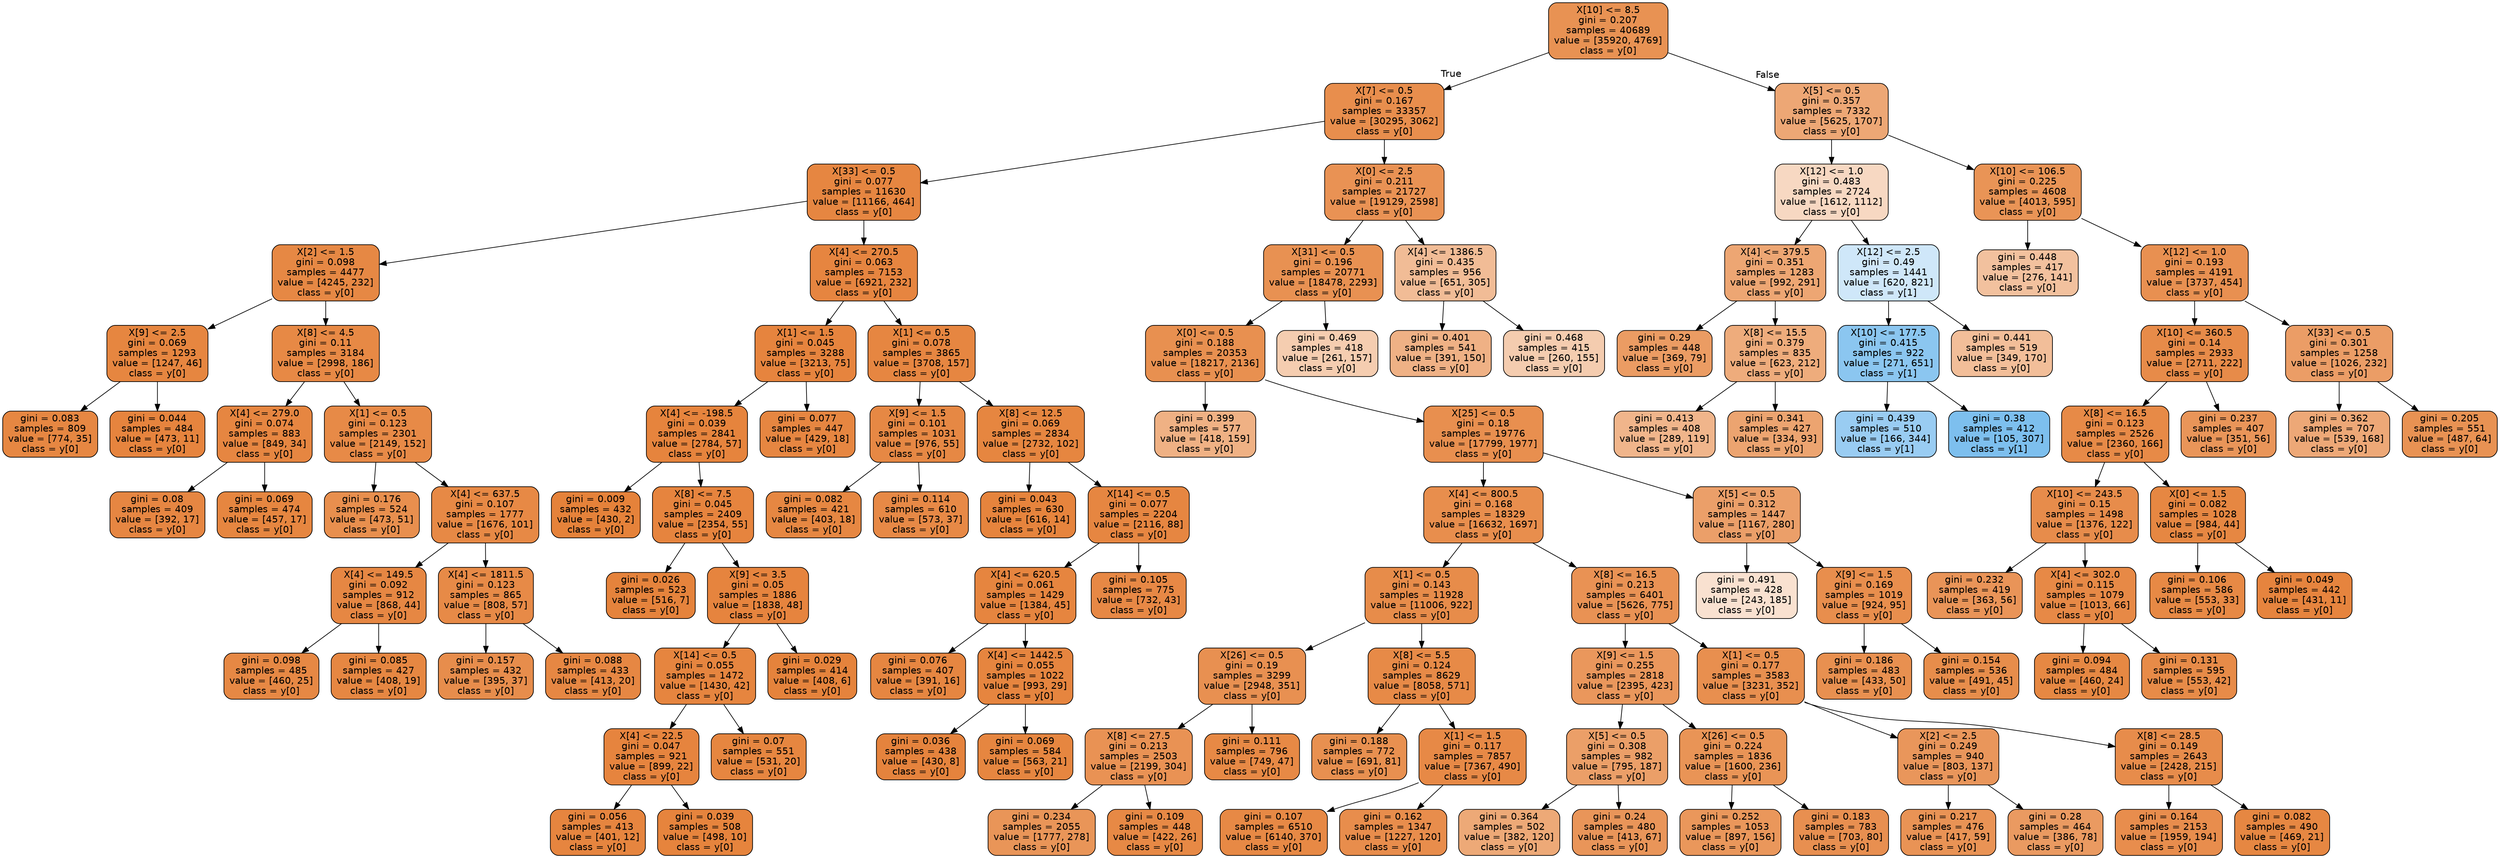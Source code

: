 digraph Tree {
node [shape=box, style="filled, rounded", color="black", fontname=helvetica] ;
edge [fontname=helvetica] ;
0 [label="X[10] <= 8.5\ngini = 0.207\nsamples = 40689\nvalue = [35920, 4769]\nclass = y[0]", fillcolor="#e89253"] ;
1 [label="X[7] <= 0.5\ngini = 0.167\nsamples = 33357\nvalue = [30295, 3062]\nclass = y[0]", fillcolor="#e88e4d"] ;
0 -> 1 [labeldistance=2.5, labelangle=45, headlabel="True"] ;
2 [label="X[33] <= 0.5\ngini = 0.077\nsamples = 11630\nvalue = [11166, 464]\nclass = y[0]", fillcolor="#e68641"] ;
1 -> 2 ;
3 [label="X[2] <= 1.5\ngini = 0.098\nsamples = 4477\nvalue = [4245, 232]\nclass = y[0]", fillcolor="#e68844"] ;
2 -> 3 ;
4 [label="X[9] <= 2.5\ngini = 0.069\nsamples = 1293\nvalue = [1247, 46]\nclass = y[0]", fillcolor="#e68640"] ;
3 -> 4 ;
5 [label="gini = 0.083\nsamples = 809\nvalue = [774, 35]\nclass = y[0]", fillcolor="#e68742"] ;
4 -> 5 ;
6 [label="gini = 0.044\nsamples = 484\nvalue = [473, 11]\nclass = y[0]", fillcolor="#e6843e"] ;
4 -> 6 ;
7 [label="X[8] <= 4.5\ngini = 0.11\nsamples = 3184\nvalue = [2998, 186]\nclass = y[0]", fillcolor="#e78945"] ;
3 -> 7 ;
8 [label="X[4] <= 279.0\ngini = 0.074\nsamples = 883\nvalue = [849, 34]\nclass = y[0]", fillcolor="#e68641"] ;
7 -> 8 ;
9 [label="gini = 0.08\nsamples = 409\nvalue = [392, 17]\nclass = y[0]", fillcolor="#e68642"] ;
8 -> 9 ;
10 [label="gini = 0.069\nsamples = 474\nvalue = [457, 17]\nclass = y[0]", fillcolor="#e68640"] ;
8 -> 10 ;
11 [label="X[1] <= 0.5\ngini = 0.123\nsamples = 2301\nvalue = [2149, 152]\nclass = y[0]", fillcolor="#e78a47"] ;
7 -> 11 ;
12 [label="gini = 0.176\nsamples = 524\nvalue = [473, 51]\nclass = y[0]", fillcolor="#e88f4e"] ;
11 -> 12 ;
13 [label="X[4] <= 637.5\ngini = 0.107\nsamples = 1777\nvalue = [1676, 101]\nclass = y[0]", fillcolor="#e78945"] ;
11 -> 13 ;
14 [label="X[4] <= 149.5\ngini = 0.092\nsamples = 912\nvalue = [868, 44]\nclass = y[0]", fillcolor="#e68743"] ;
13 -> 14 ;
15 [label="gini = 0.098\nsamples = 485\nvalue = [460, 25]\nclass = y[0]", fillcolor="#e68844"] ;
14 -> 15 ;
16 [label="gini = 0.085\nsamples = 427\nvalue = [408, 19]\nclass = y[0]", fillcolor="#e68742"] ;
14 -> 16 ;
17 [label="X[4] <= 1811.5\ngini = 0.123\nsamples = 865\nvalue = [808, 57]\nclass = y[0]", fillcolor="#e78a47"] ;
13 -> 17 ;
18 [label="gini = 0.157\nsamples = 432\nvalue = [395, 37]\nclass = y[0]", fillcolor="#e78d4c"] ;
17 -> 18 ;
19 [label="gini = 0.088\nsamples = 433\nvalue = [413, 20]\nclass = y[0]", fillcolor="#e68743"] ;
17 -> 19 ;
20 [label="X[4] <= 270.5\ngini = 0.063\nsamples = 7153\nvalue = [6921, 232]\nclass = y[0]", fillcolor="#e68540"] ;
2 -> 20 ;
21 [label="X[1] <= 1.5\ngini = 0.045\nsamples = 3288\nvalue = [3213, 75]\nclass = y[0]", fillcolor="#e6843e"] ;
20 -> 21 ;
22 [label="X[4] <= -198.5\ngini = 0.039\nsamples = 2841\nvalue = [2784, 57]\nclass = y[0]", fillcolor="#e6843d"] ;
21 -> 22 ;
23 [label="gini = 0.009\nsamples = 432\nvalue = [430, 2]\nclass = y[0]", fillcolor="#e5823a"] ;
22 -> 23 ;
24 [label="X[8] <= 7.5\ngini = 0.045\nsamples = 2409\nvalue = [2354, 55]\nclass = y[0]", fillcolor="#e6843e"] ;
22 -> 24 ;
25 [label="gini = 0.026\nsamples = 523\nvalue = [516, 7]\nclass = y[0]", fillcolor="#e5833c"] ;
24 -> 25 ;
26 [label="X[9] <= 3.5\ngini = 0.05\nsamples = 1886\nvalue = [1838, 48]\nclass = y[0]", fillcolor="#e6843e"] ;
24 -> 26 ;
27 [label="X[14] <= 0.5\ngini = 0.055\nsamples = 1472\nvalue = [1430, 42]\nclass = y[0]", fillcolor="#e6853f"] ;
26 -> 27 ;
28 [label="X[4] <= 22.5\ngini = 0.047\nsamples = 921\nvalue = [899, 22]\nclass = y[0]", fillcolor="#e6843e"] ;
27 -> 28 ;
29 [label="gini = 0.056\nsamples = 413\nvalue = [401, 12]\nclass = y[0]", fillcolor="#e6853f"] ;
28 -> 29 ;
30 [label="gini = 0.039\nsamples = 508\nvalue = [498, 10]\nclass = y[0]", fillcolor="#e6843d"] ;
28 -> 30 ;
31 [label="gini = 0.07\nsamples = 551\nvalue = [531, 20]\nclass = y[0]", fillcolor="#e68640"] ;
27 -> 31 ;
32 [label="gini = 0.029\nsamples = 414\nvalue = [408, 6]\nclass = y[0]", fillcolor="#e5833c"] ;
26 -> 32 ;
33 [label="gini = 0.077\nsamples = 447\nvalue = [429, 18]\nclass = y[0]", fillcolor="#e68641"] ;
21 -> 33 ;
34 [label="X[1] <= 0.5\ngini = 0.078\nsamples = 3865\nvalue = [3708, 157]\nclass = y[0]", fillcolor="#e68641"] ;
20 -> 34 ;
35 [label="X[9] <= 1.5\ngini = 0.101\nsamples = 1031\nvalue = [976, 55]\nclass = y[0]", fillcolor="#e68844"] ;
34 -> 35 ;
36 [label="gini = 0.082\nsamples = 421\nvalue = [403, 18]\nclass = y[0]", fillcolor="#e68742"] ;
35 -> 36 ;
37 [label="gini = 0.114\nsamples = 610\nvalue = [573, 37]\nclass = y[0]", fillcolor="#e78946"] ;
35 -> 37 ;
38 [label="X[8] <= 12.5\ngini = 0.069\nsamples = 2834\nvalue = [2732, 102]\nclass = y[0]", fillcolor="#e68640"] ;
34 -> 38 ;
39 [label="gini = 0.043\nsamples = 630\nvalue = [616, 14]\nclass = y[0]", fillcolor="#e6843d"] ;
38 -> 39 ;
40 [label="X[14] <= 0.5\ngini = 0.077\nsamples = 2204\nvalue = [2116, 88]\nclass = y[0]", fillcolor="#e68641"] ;
38 -> 40 ;
41 [label="X[4] <= 620.5\ngini = 0.061\nsamples = 1429\nvalue = [1384, 45]\nclass = y[0]", fillcolor="#e6853f"] ;
40 -> 41 ;
42 [label="gini = 0.076\nsamples = 407\nvalue = [391, 16]\nclass = y[0]", fillcolor="#e68641"] ;
41 -> 42 ;
43 [label="X[4] <= 1442.5\ngini = 0.055\nsamples = 1022\nvalue = [993, 29]\nclass = y[0]", fillcolor="#e6853f"] ;
41 -> 43 ;
44 [label="gini = 0.036\nsamples = 438\nvalue = [430, 8]\nclass = y[0]", fillcolor="#e5833d"] ;
43 -> 44 ;
45 [label="gini = 0.069\nsamples = 584\nvalue = [563, 21]\nclass = y[0]", fillcolor="#e68640"] ;
43 -> 45 ;
46 [label="gini = 0.105\nsamples = 775\nvalue = [732, 43]\nclass = y[0]", fillcolor="#e78845"] ;
40 -> 46 ;
47 [label="X[0] <= 2.5\ngini = 0.211\nsamples = 21727\nvalue = [19129, 2598]\nclass = y[0]", fillcolor="#e99254"] ;
1 -> 47 ;
48 [label="X[31] <= 0.5\ngini = 0.196\nsamples = 20771\nvalue = [18478, 2293]\nclass = y[0]", fillcolor="#e89152"] ;
47 -> 48 ;
49 [label="X[0] <= 0.5\ngini = 0.188\nsamples = 20353\nvalue = [18217, 2136]\nclass = y[0]", fillcolor="#e89050"] ;
48 -> 49 ;
50 [label="gini = 0.399\nsamples = 577\nvalue = [418, 159]\nclass = y[0]", fillcolor="#efb184"] ;
49 -> 50 ;
51 [label="X[25] <= 0.5\ngini = 0.18\nsamples = 19776\nvalue = [17799, 1977]\nclass = y[0]", fillcolor="#e88f4f"] ;
49 -> 51 ;
52 [label="X[4] <= 800.5\ngini = 0.168\nsamples = 18329\nvalue = [16632, 1697]\nclass = y[0]", fillcolor="#e88e4d"] ;
51 -> 52 ;
53 [label="X[1] <= 0.5\ngini = 0.143\nsamples = 11928\nvalue = [11006, 922]\nclass = y[0]", fillcolor="#e78c4a"] ;
52 -> 53 ;
54 [label="X[26] <= 0.5\ngini = 0.19\nsamples = 3299\nvalue = [2948, 351]\nclass = y[0]", fillcolor="#e89051"] ;
53 -> 54 ;
55 [label="X[8] <= 27.5\ngini = 0.213\nsamples = 2503\nvalue = [2199, 304]\nclass = y[0]", fillcolor="#e99254"] ;
54 -> 55 ;
56 [label="gini = 0.234\nsamples = 2055\nvalue = [1777, 278]\nclass = y[0]", fillcolor="#e99558"] ;
55 -> 56 ;
57 [label="gini = 0.109\nsamples = 448\nvalue = [422, 26]\nclass = y[0]", fillcolor="#e78945"] ;
55 -> 57 ;
58 [label="gini = 0.111\nsamples = 796\nvalue = [749, 47]\nclass = y[0]", fillcolor="#e78945"] ;
54 -> 58 ;
59 [label="X[8] <= 5.5\ngini = 0.124\nsamples = 8629\nvalue = [8058, 571]\nclass = y[0]", fillcolor="#e78a47"] ;
53 -> 59 ;
60 [label="gini = 0.188\nsamples = 772\nvalue = [691, 81]\nclass = y[0]", fillcolor="#e89050"] ;
59 -> 60 ;
61 [label="X[1] <= 1.5\ngini = 0.117\nsamples = 7857\nvalue = [7367, 490]\nclass = y[0]", fillcolor="#e78946"] ;
59 -> 61 ;
62 [label="gini = 0.107\nsamples = 6510\nvalue = [6140, 370]\nclass = y[0]", fillcolor="#e78945"] ;
61 -> 62 ;
63 [label="gini = 0.162\nsamples = 1347\nvalue = [1227, 120]\nclass = y[0]", fillcolor="#e88d4c"] ;
61 -> 63 ;
64 [label="X[8] <= 16.5\ngini = 0.213\nsamples = 6401\nvalue = [5626, 775]\nclass = y[0]", fillcolor="#e99254"] ;
52 -> 64 ;
65 [label="X[9] <= 1.5\ngini = 0.255\nsamples = 2818\nvalue = [2395, 423]\nclass = y[0]", fillcolor="#ea975c"] ;
64 -> 65 ;
66 [label="X[5] <= 0.5\ngini = 0.308\nsamples = 982\nvalue = [795, 187]\nclass = y[0]", fillcolor="#eb9f68"] ;
65 -> 66 ;
67 [label="gini = 0.364\nsamples = 502\nvalue = [382, 120]\nclass = y[0]", fillcolor="#eda977"] ;
66 -> 67 ;
68 [label="gini = 0.24\nsamples = 480\nvalue = [413, 67]\nclass = y[0]", fillcolor="#e99559"] ;
66 -> 68 ;
69 [label="X[26] <= 0.5\ngini = 0.224\nsamples = 1836\nvalue = [1600, 236]\nclass = y[0]", fillcolor="#e99456"] ;
65 -> 69 ;
70 [label="gini = 0.252\nsamples = 1053\nvalue = [897, 156]\nclass = y[0]", fillcolor="#ea975b"] ;
69 -> 70 ;
71 [label="gini = 0.183\nsamples = 783\nvalue = [703, 80]\nclass = y[0]", fillcolor="#e88f50"] ;
69 -> 71 ;
72 [label="X[1] <= 0.5\ngini = 0.177\nsamples = 3583\nvalue = [3231, 352]\nclass = y[0]", fillcolor="#e88f4f"] ;
64 -> 72 ;
73 [label="X[2] <= 2.5\ngini = 0.249\nsamples = 940\nvalue = [803, 137]\nclass = y[0]", fillcolor="#e9965b"] ;
72 -> 73 ;
74 [label="gini = 0.217\nsamples = 476\nvalue = [417, 59]\nclass = y[0]", fillcolor="#e99355"] ;
73 -> 74 ;
75 [label="gini = 0.28\nsamples = 464\nvalue = [386, 78]\nclass = y[0]", fillcolor="#ea9a61"] ;
73 -> 75 ;
76 [label="X[8] <= 28.5\ngini = 0.149\nsamples = 2643\nvalue = [2428, 215]\nclass = y[0]", fillcolor="#e78c4b"] ;
72 -> 76 ;
77 [label="gini = 0.164\nsamples = 2153\nvalue = [1959, 194]\nclass = y[0]", fillcolor="#e88d4d"] ;
76 -> 77 ;
78 [label="gini = 0.082\nsamples = 490\nvalue = [469, 21]\nclass = y[0]", fillcolor="#e68742"] ;
76 -> 78 ;
79 [label="X[5] <= 0.5\ngini = 0.312\nsamples = 1447\nvalue = [1167, 280]\nclass = y[0]", fillcolor="#eb9f69"] ;
51 -> 79 ;
80 [label="gini = 0.491\nsamples = 428\nvalue = [243, 185]\nclass = y[0]", fillcolor="#f9e1d0"] ;
79 -> 80 ;
81 [label="X[9] <= 1.5\ngini = 0.169\nsamples = 1019\nvalue = [924, 95]\nclass = y[0]", fillcolor="#e88e4d"] ;
79 -> 81 ;
82 [label="gini = 0.186\nsamples = 483\nvalue = [433, 50]\nclass = y[0]", fillcolor="#e89050"] ;
81 -> 82 ;
83 [label="gini = 0.154\nsamples = 536\nvalue = [491, 45]\nclass = y[0]", fillcolor="#e78d4b"] ;
81 -> 83 ;
84 [label="gini = 0.469\nsamples = 418\nvalue = [261, 157]\nclass = y[0]", fillcolor="#f5cdb0"] ;
48 -> 84 ;
85 [label="X[4] <= 1386.5\ngini = 0.435\nsamples = 956\nvalue = [651, 305]\nclass = y[0]", fillcolor="#f1bc96"] ;
47 -> 85 ;
86 [label="gini = 0.401\nsamples = 541\nvalue = [391, 150]\nclass = y[0]", fillcolor="#efb185"] ;
85 -> 86 ;
87 [label="gini = 0.468\nsamples = 415\nvalue = [260, 155]\nclass = y[0]", fillcolor="#f4ccaf"] ;
85 -> 87 ;
88 [label="X[5] <= 0.5\ngini = 0.357\nsamples = 7332\nvalue = [5625, 1707]\nclass = y[0]", fillcolor="#eda775"] ;
0 -> 88 [labeldistance=2.5, labelangle=-45, headlabel="False"] ;
89 [label="X[12] <= 1.0\ngini = 0.483\nsamples = 2724\nvalue = [1612, 1112]\nclass = y[0]", fillcolor="#f7d8c2"] ;
88 -> 89 ;
90 [label="X[4] <= 379.5\ngini = 0.351\nsamples = 1283\nvalue = [992, 291]\nclass = y[0]", fillcolor="#eda673"] ;
89 -> 90 ;
91 [label="gini = 0.29\nsamples = 448\nvalue = [369, 79]\nclass = y[0]", fillcolor="#eb9c63"] ;
90 -> 91 ;
92 [label="X[8] <= 15.5\ngini = 0.379\nsamples = 835\nvalue = [623, 212]\nclass = y[0]", fillcolor="#eeac7c"] ;
90 -> 92 ;
93 [label="gini = 0.413\nsamples = 408\nvalue = [289, 119]\nclass = y[0]", fillcolor="#f0b58b"] ;
92 -> 93 ;
94 [label="gini = 0.341\nsamples = 427\nvalue = [334, 93]\nclass = y[0]", fillcolor="#eca470"] ;
92 -> 94 ;
95 [label="X[12] <= 2.5\ngini = 0.49\nsamples = 1441\nvalue = [620, 821]\nclass = y[1]", fillcolor="#cfe7f9"] ;
89 -> 95 ;
96 [label="X[10] <= 177.5\ngini = 0.415\nsamples = 922\nvalue = [271, 651]\nclass = y[1]", fillcolor="#8bc6f0"] ;
95 -> 96 ;
97 [label="gini = 0.439\nsamples = 510\nvalue = [166, 344]\nclass = y[1]", fillcolor="#99ccf2"] ;
96 -> 97 ;
98 [label="gini = 0.38\nsamples = 412\nvalue = [105, 307]\nclass = y[1]", fillcolor="#7dbfee"] ;
96 -> 98 ;
99 [label="gini = 0.441\nsamples = 519\nvalue = [349, 170]\nclass = y[0]", fillcolor="#f2be99"] ;
95 -> 99 ;
100 [label="X[10] <= 106.5\ngini = 0.225\nsamples = 4608\nvalue = [4013, 595]\nclass = y[0]", fillcolor="#e99456"] ;
88 -> 100 ;
101 [label="gini = 0.448\nsamples = 417\nvalue = [276, 141]\nclass = y[0]", fillcolor="#f2c19e"] ;
100 -> 101 ;
102 [label="X[12] <= 1.0\ngini = 0.193\nsamples = 4191\nvalue = [3737, 454]\nclass = y[0]", fillcolor="#e89051"] ;
100 -> 102 ;
103 [label="X[10] <= 360.5\ngini = 0.14\nsamples = 2933\nvalue = [2711, 222]\nclass = y[0]", fillcolor="#e78b49"] ;
102 -> 103 ;
104 [label="X[8] <= 16.5\ngini = 0.123\nsamples = 2526\nvalue = [2360, 166]\nclass = y[0]", fillcolor="#e78a47"] ;
103 -> 104 ;
105 [label="X[10] <= 243.5\ngini = 0.15\nsamples = 1498\nvalue = [1376, 122]\nclass = y[0]", fillcolor="#e78c4b"] ;
104 -> 105 ;
106 [label="gini = 0.232\nsamples = 419\nvalue = [363, 56]\nclass = y[0]", fillcolor="#e99458"] ;
105 -> 106 ;
107 [label="X[4] <= 302.0\ngini = 0.115\nsamples = 1079\nvalue = [1013, 66]\nclass = y[0]", fillcolor="#e78946"] ;
105 -> 107 ;
108 [label="gini = 0.094\nsamples = 484\nvalue = [460, 24]\nclass = y[0]", fillcolor="#e68843"] ;
107 -> 108 ;
109 [label="gini = 0.131\nsamples = 595\nvalue = [553, 42]\nclass = y[0]", fillcolor="#e78b48"] ;
107 -> 109 ;
110 [label="X[0] <= 1.5\ngini = 0.082\nsamples = 1028\nvalue = [984, 44]\nclass = y[0]", fillcolor="#e68742"] ;
104 -> 110 ;
111 [label="gini = 0.106\nsamples = 586\nvalue = [553, 33]\nclass = y[0]", fillcolor="#e78945"] ;
110 -> 111 ;
112 [label="gini = 0.049\nsamples = 442\nvalue = [431, 11]\nclass = y[0]", fillcolor="#e6843e"] ;
110 -> 112 ;
113 [label="gini = 0.237\nsamples = 407\nvalue = [351, 56]\nclass = y[0]", fillcolor="#e99559"] ;
103 -> 113 ;
114 [label="X[33] <= 0.5\ngini = 0.301\nsamples = 1258\nvalue = [1026, 232]\nclass = y[0]", fillcolor="#eb9d66"] ;
102 -> 114 ;
115 [label="gini = 0.362\nsamples = 707\nvalue = [539, 168]\nclass = y[0]", fillcolor="#eda877"] ;
114 -> 115 ;
116 [label="gini = 0.205\nsamples = 551\nvalue = [487, 64]\nclass = y[0]", fillcolor="#e89253"] ;
114 -> 116 ;
}